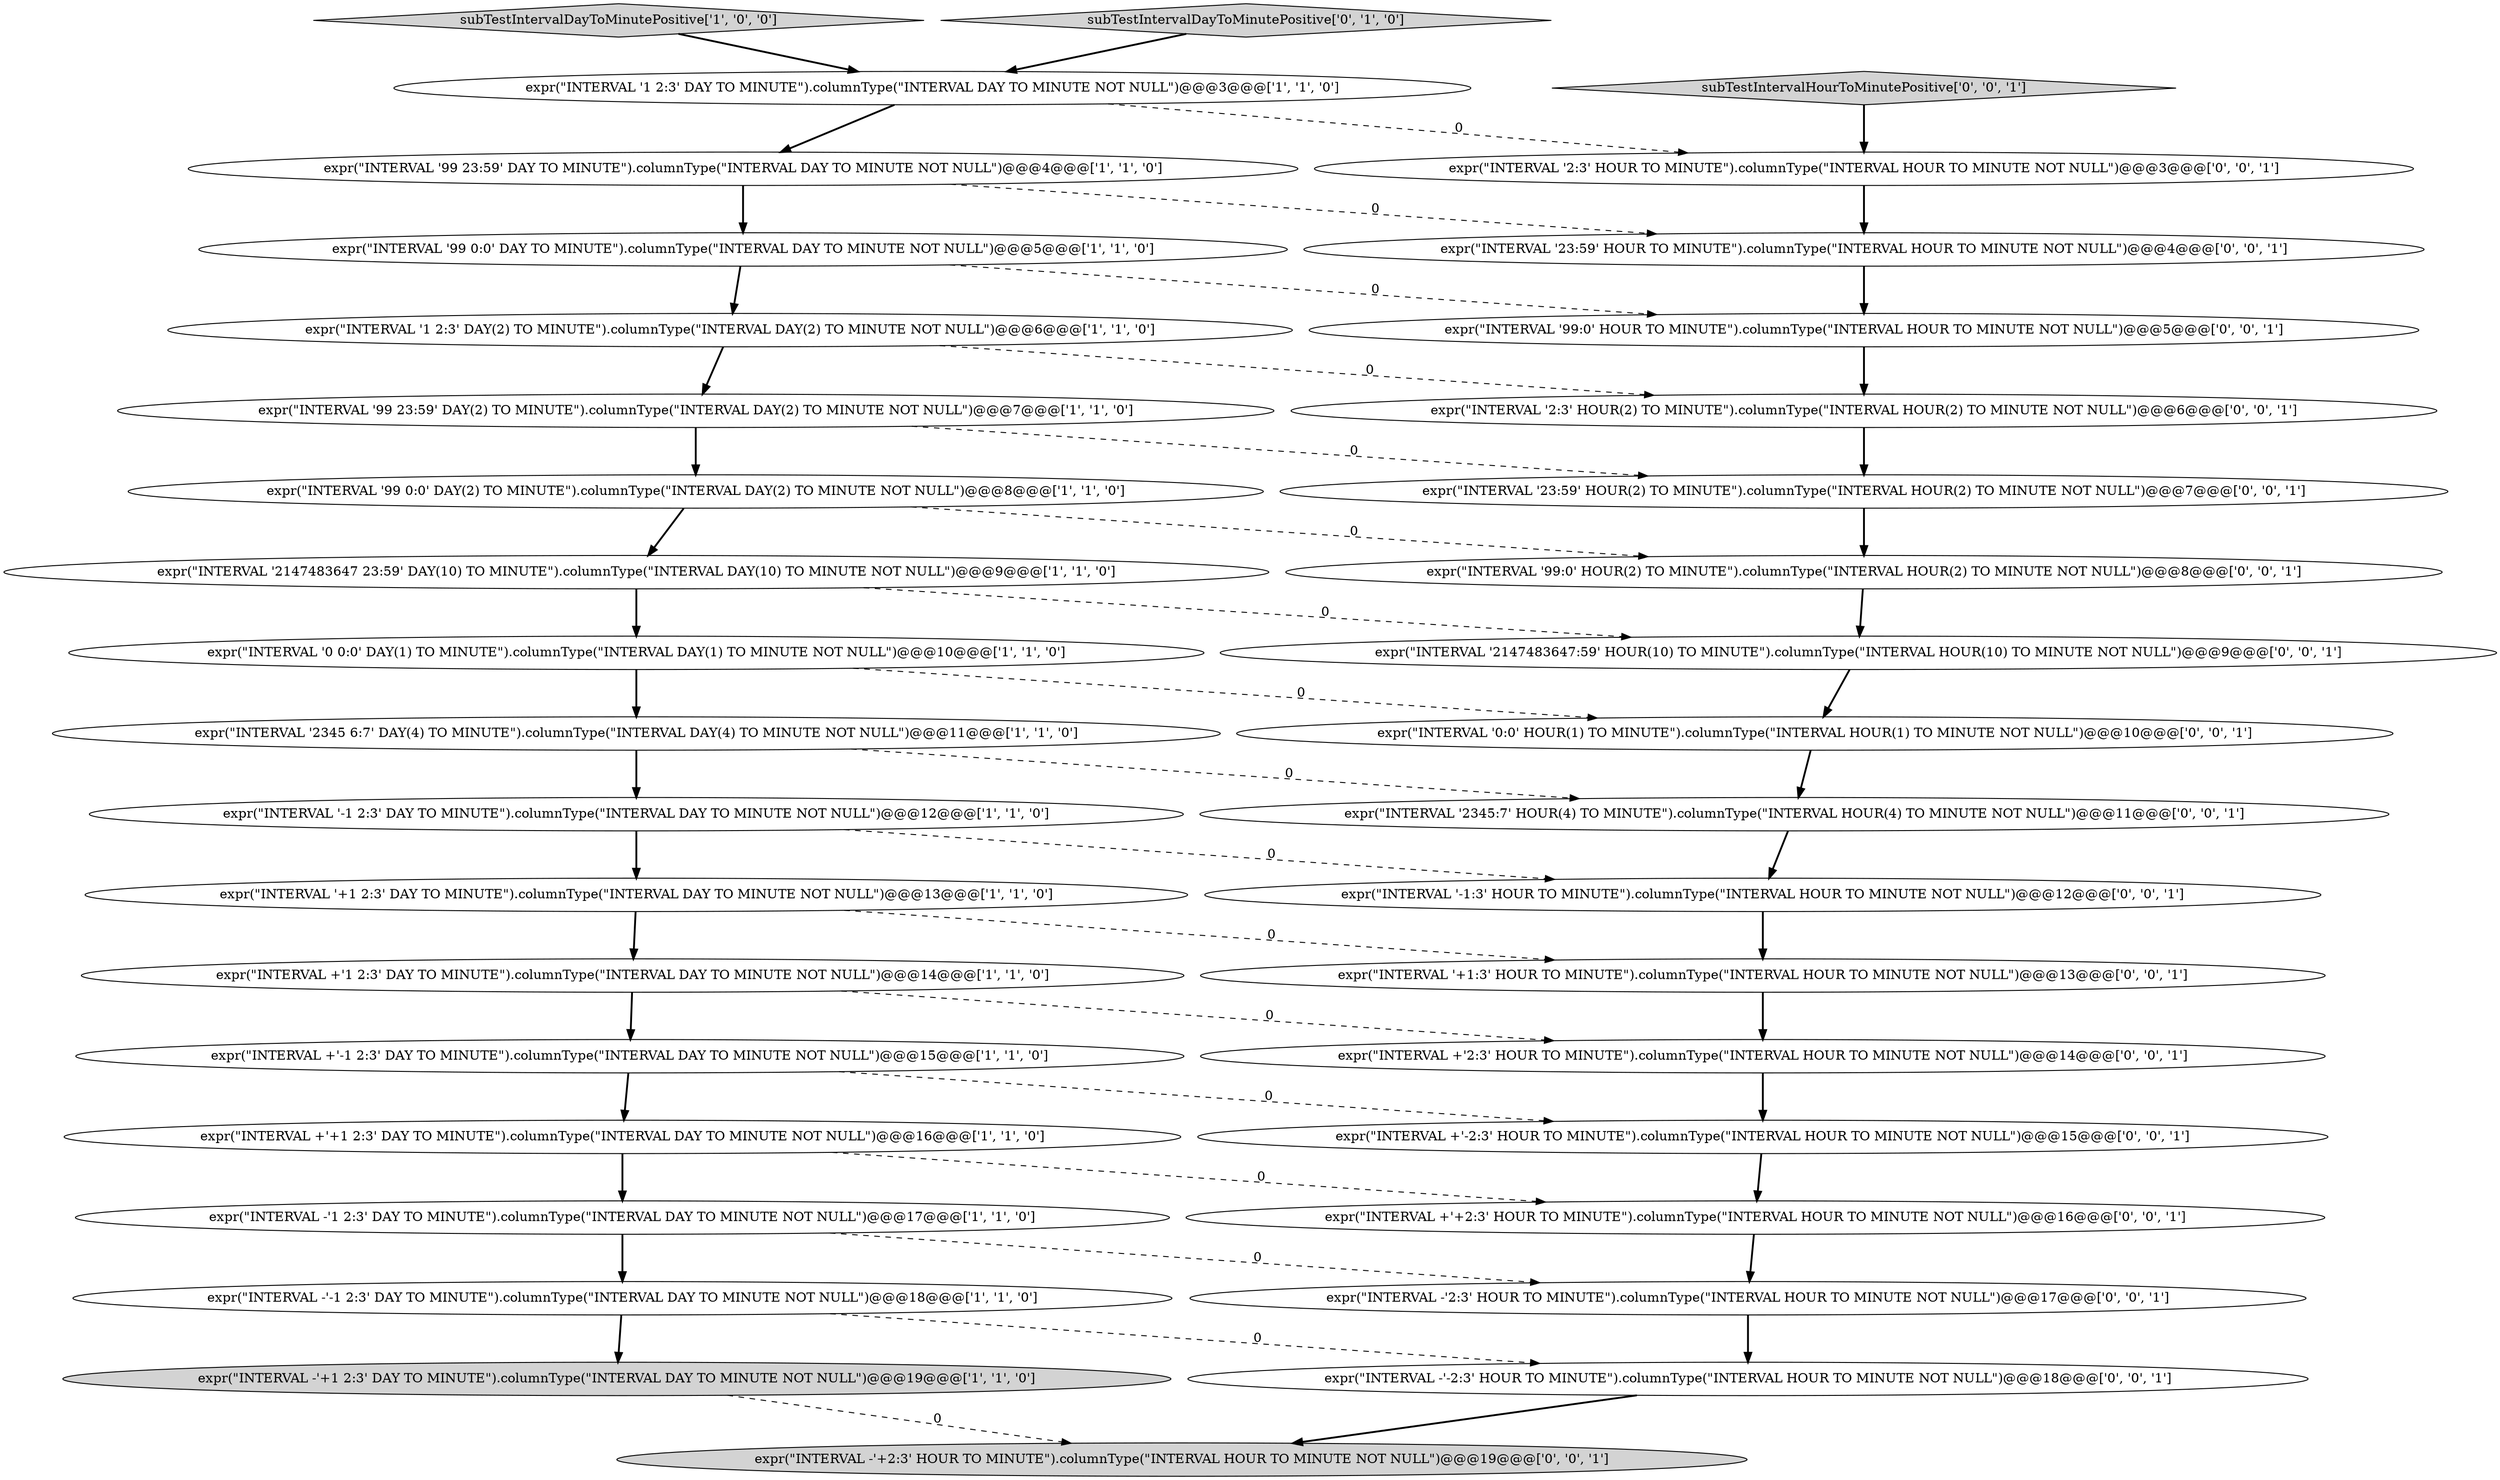 digraph {
5 [style = filled, label = "expr(\"INTERVAL '2147483647 23:59' DAY(10) TO MINUTE\").columnType(\"INTERVAL DAY(10) TO MINUTE NOT NULL\")@@@9@@@['1', '1', '0']", fillcolor = white, shape = ellipse image = "AAA0AAABBB1BBB"];
16 [style = filled, label = "expr(\"INTERVAL '-1 2:3' DAY TO MINUTE\").columnType(\"INTERVAL DAY TO MINUTE NOT NULL\")@@@12@@@['1', '1', '0']", fillcolor = white, shape = ellipse image = "AAA0AAABBB1BBB"];
24 [style = filled, label = "expr(\"INTERVAL -'2:3' HOUR TO MINUTE\").columnType(\"INTERVAL HOUR TO MINUTE NOT NULL\")@@@17@@@['0', '0', '1']", fillcolor = white, shape = ellipse image = "AAA0AAABBB3BBB"];
2 [style = filled, label = "expr(\"INTERVAL +'1 2:3' DAY TO MINUTE\").columnType(\"INTERVAL DAY TO MINUTE NOT NULL\")@@@14@@@['1', '1', '0']", fillcolor = white, shape = ellipse image = "AAA0AAABBB1BBB"];
12 [style = filled, label = "subTestIntervalDayToMinutePositive['1', '0', '0']", fillcolor = lightgray, shape = diamond image = "AAA0AAABBB1BBB"];
15 [style = filled, label = "expr(\"INTERVAL -'-1 2:3' DAY TO MINUTE\").columnType(\"INTERVAL DAY TO MINUTE NOT NULL\")@@@18@@@['1', '1', '0']", fillcolor = white, shape = ellipse image = "AAA0AAABBB1BBB"];
20 [style = filled, label = "expr(\"INTERVAL '99:0' HOUR(2) TO MINUTE\").columnType(\"INTERVAL HOUR(2) TO MINUTE NOT NULL\")@@@8@@@['0', '0', '1']", fillcolor = white, shape = ellipse image = "AAA0AAABBB3BBB"];
28 [style = filled, label = "expr(\"INTERVAL '2:3' HOUR(2) TO MINUTE\").columnType(\"INTERVAL HOUR(2) TO MINUTE NOT NULL\")@@@6@@@['0', '0', '1']", fillcolor = white, shape = ellipse image = "AAA0AAABBB3BBB"];
19 [style = filled, label = "expr(\"INTERVAL '23:59' HOUR TO MINUTE\").columnType(\"INTERVAL HOUR TO MINUTE NOT NULL\")@@@4@@@['0', '0', '1']", fillcolor = white, shape = ellipse image = "AAA0AAABBB3BBB"];
8 [style = filled, label = "expr(\"INTERVAL '0 0:0' DAY(1) TO MINUTE\").columnType(\"INTERVAL DAY(1) TO MINUTE NOT NULL\")@@@10@@@['1', '1', '0']", fillcolor = white, shape = ellipse image = "AAA0AAABBB1BBB"];
25 [style = filled, label = "expr(\"INTERVAL '2:3' HOUR TO MINUTE\").columnType(\"INTERVAL HOUR TO MINUTE NOT NULL\")@@@3@@@['0', '0', '1']", fillcolor = white, shape = ellipse image = "AAA0AAABBB3BBB"];
35 [style = filled, label = "expr(\"INTERVAL '2147483647:59' HOUR(10) TO MINUTE\").columnType(\"INTERVAL HOUR(10) TO MINUTE NOT NULL\")@@@9@@@['0', '0', '1']", fillcolor = white, shape = ellipse image = "AAA0AAABBB3BBB"];
30 [style = filled, label = "expr(\"INTERVAL +'2:3' HOUR TO MINUTE\").columnType(\"INTERVAL HOUR TO MINUTE NOT NULL\")@@@14@@@['0', '0', '1']", fillcolor = white, shape = ellipse image = "AAA0AAABBB3BBB"];
18 [style = filled, label = "subTestIntervalDayToMinutePositive['0', '1', '0']", fillcolor = lightgray, shape = diamond image = "AAA0AAABBB2BBB"];
26 [style = filled, label = "expr(\"INTERVAL +'+2:3' HOUR TO MINUTE\").columnType(\"INTERVAL HOUR TO MINUTE NOT NULL\")@@@16@@@['0', '0', '1']", fillcolor = white, shape = ellipse image = "AAA0AAABBB3BBB"];
1 [style = filled, label = "expr(\"INTERVAL '1 2:3' DAY TO MINUTE\").columnType(\"INTERVAL DAY TO MINUTE NOT NULL\")@@@3@@@['1', '1', '0']", fillcolor = white, shape = ellipse image = "AAA0AAABBB1BBB"];
4 [style = filled, label = "expr(\"INTERVAL '+1 2:3' DAY TO MINUTE\").columnType(\"INTERVAL DAY TO MINUTE NOT NULL\")@@@13@@@['1', '1', '0']", fillcolor = white, shape = ellipse image = "AAA0AAABBB1BBB"];
13 [style = filled, label = "expr(\"INTERVAL '99 23:59' DAY TO MINUTE\").columnType(\"INTERVAL DAY TO MINUTE NOT NULL\")@@@4@@@['1', '1', '0']", fillcolor = white, shape = ellipse image = "AAA0AAABBB1BBB"];
11 [style = filled, label = "expr(\"INTERVAL +'+1 2:3' DAY TO MINUTE\").columnType(\"INTERVAL DAY TO MINUTE NOT NULL\")@@@16@@@['1', '1', '0']", fillcolor = white, shape = ellipse image = "AAA0AAABBB1BBB"];
3 [style = filled, label = "expr(\"INTERVAL '1 2:3' DAY(2) TO MINUTE\").columnType(\"INTERVAL DAY(2) TO MINUTE NOT NULL\")@@@6@@@['1', '1', '0']", fillcolor = white, shape = ellipse image = "AAA0AAABBB1BBB"];
6 [style = filled, label = "expr(\"INTERVAL '99 23:59' DAY(2) TO MINUTE\").columnType(\"INTERVAL DAY(2) TO MINUTE NOT NULL\")@@@7@@@['1', '1', '0']", fillcolor = white, shape = ellipse image = "AAA0AAABBB1BBB"];
21 [style = filled, label = "expr(\"INTERVAL '0:0' HOUR(1) TO MINUTE\").columnType(\"INTERVAL HOUR(1) TO MINUTE NOT NULL\")@@@10@@@['0', '0', '1']", fillcolor = white, shape = ellipse image = "AAA0AAABBB3BBB"];
7 [style = filled, label = "expr(\"INTERVAL +'-1 2:3' DAY TO MINUTE\").columnType(\"INTERVAL DAY TO MINUTE NOT NULL\")@@@15@@@['1', '1', '0']", fillcolor = white, shape = ellipse image = "AAA0AAABBB1BBB"];
27 [style = filled, label = "expr(\"INTERVAL '99:0' HOUR TO MINUTE\").columnType(\"INTERVAL HOUR TO MINUTE NOT NULL\")@@@5@@@['0', '0', '1']", fillcolor = white, shape = ellipse image = "AAA0AAABBB3BBB"];
33 [style = filled, label = "expr(\"INTERVAL -'+2:3' HOUR TO MINUTE\").columnType(\"INTERVAL HOUR TO MINUTE NOT NULL\")@@@19@@@['0', '0', '1']", fillcolor = lightgray, shape = ellipse image = "AAA0AAABBB3BBB"];
23 [style = filled, label = "subTestIntervalHourToMinutePositive['0', '0', '1']", fillcolor = lightgray, shape = diamond image = "AAA0AAABBB3BBB"];
14 [style = filled, label = "expr(\"INTERVAL '99 0:0' DAY TO MINUTE\").columnType(\"INTERVAL DAY TO MINUTE NOT NULL\")@@@5@@@['1', '1', '0']", fillcolor = white, shape = ellipse image = "AAA0AAABBB1BBB"];
36 [style = filled, label = "expr(\"INTERVAL '23:59' HOUR(2) TO MINUTE\").columnType(\"INTERVAL HOUR(2) TO MINUTE NOT NULL\")@@@7@@@['0', '0', '1']", fillcolor = white, shape = ellipse image = "AAA0AAABBB3BBB"];
0 [style = filled, label = "expr(\"INTERVAL -'1 2:3' DAY TO MINUTE\").columnType(\"INTERVAL DAY TO MINUTE NOT NULL\")@@@17@@@['1', '1', '0']", fillcolor = white, shape = ellipse image = "AAA0AAABBB1BBB"];
29 [style = filled, label = "expr(\"INTERVAL '2345:7' HOUR(4) TO MINUTE\").columnType(\"INTERVAL HOUR(4) TO MINUTE NOT NULL\")@@@11@@@['0', '0', '1']", fillcolor = white, shape = ellipse image = "AAA0AAABBB3BBB"];
31 [style = filled, label = "expr(\"INTERVAL '+1:3' HOUR TO MINUTE\").columnType(\"INTERVAL HOUR TO MINUTE NOT NULL\")@@@13@@@['0', '0', '1']", fillcolor = white, shape = ellipse image = "AAA0AAABBB3BBB"];
22 [style = filled, label = "expr(\"INTERVAL +'-2:3' HOUR TO MINUTE\").columnType(\"INTERVAL HOUR TO MINUTE NOT NULL\")@@@15@@@['0', '0', '1']", fillcolor = white, shape = ellipse image = "AAA0AAABBB3BBB"];
34 [style = filled, label = "expr(\"INTERVAL '-1:3' HOUR TO MINUTE\").columnType(\"INTERVAL HOUR TO MINUTE NOT NULL\")@@@12@@@['0', '0', '1']", fillcolor = white, shape = ellipse image = "AAA0AAABBB3BBB"];
10 [style = filled, label = "expr(\"INTERVAL -'+1 2:3' DAY TO MINUTE\").columnType(\"INTERVAL DAY TO MINUTE NOT NULL\")@@@19@@@['1', '1', '0']", fillcolor = lightgray, shape = ellipse image = "AAA0AAABBB1BBB"];
32 [style = filled, label = "expr(\"INTERVAL -'-2:3' HOUR TO MINUTE\").columnType(\"INTERVAL HOUR TO MINUTE NOT NULL\")@@@18@@@['0', '0', '1']", fillcolor = white, shape = ellipse image = "AAA0AAABBB3BBB"];
9 [style = filled, label = "expr(\"INTERVAL '99 0:0' DAY(2) TO MINUTE\").columnType(\"INTERVAL DAY(2) TO MINUTE NOT NULL\")@@@8@@@['1', '1', '0']", fillcolor = white, shape = ellipse image = "AAA0AAABBB1BBB"];
17 [style = filled, label = "expr(\"INTERVAL '2345 6:7' DAY(4) TO MINUTE\").columnType(\"INTERVAL DAY(4) TO MINUTE NOT NULL\")@@@11@@@['1', '1', '0']", fillcolor = white, shape = ellipse image = "AAA0AAABBB1BBB"];
9->20 [style = dashed, label="0"];
14->3 [style = bold, label=""];
22->26 [style = bold, label=""];
5->8 [style = bold, label=""];
23->25 [style = bold, label=""];
15->10 [style = bold, label=""];
7->11 [style = bold, label=""];
30->22 [style = bold, label=""];
3->28 [style = dashed, label="0"];
28->36 [style = bold, label=""];
27->28 [style = bold, label=""];
11->26 [style = dashed, label="0"];
24->32 [style = bold, label=""];
4->31 [style = dashed, label="0"];
15->32 [style = dashed, label="0"];
3->6 [style = bold, label=""];
34->31 [style = bold, label=""];
10->33 [style = dashed, label="0"];
4->2 [style = bold, label=""];
29->34 [style = bold, label=""];
13->19 [style = dashed, label="0"];
8->21 [style = dashed, label="0"];
26->24 [style = bold, label=""];
12->1 [style = bold, label=""];
14->27 [style = dashed, label="0"];
17->29 [style = dashed, label="0"];
1->13 [style = bold, label=""];
36->20 [style = bold, label=""];
0->15 [style = bold, label=""];
35->21 [style = bold, label=""];
32->33 [style = bold, label=""];
2->30 [style = dashed, label="0"];
8->17 [style = bold, label=""];
16->34 [style = dashed, label="0"];
11->0 [style = bold, label=""];
21->29 [style = bold, label=""];
5->35 [style = dashed, label="0"];
18->1 [style = bold, label=""];
6->36 [style = dashed, label="0"];
19->27 [style = bold, label=""];
31->30 [style = bold, label=""];
25->19 [style = bold, label=""];
9->5 [style = bold, label=""];
0->24 [style = dashed, label="0"];
20->35 [style = bold, label=""];
2->7 [style = bold, label=""];
6->9 [style = bold, label=""];
16->4 [style = bold, label=""];
1->25 [style = dashed, label="0"];
13->14 [style = bold, label=""];
7->22 [style = dashed, label="0"];
17->16 [style = bold, label=""];
}
